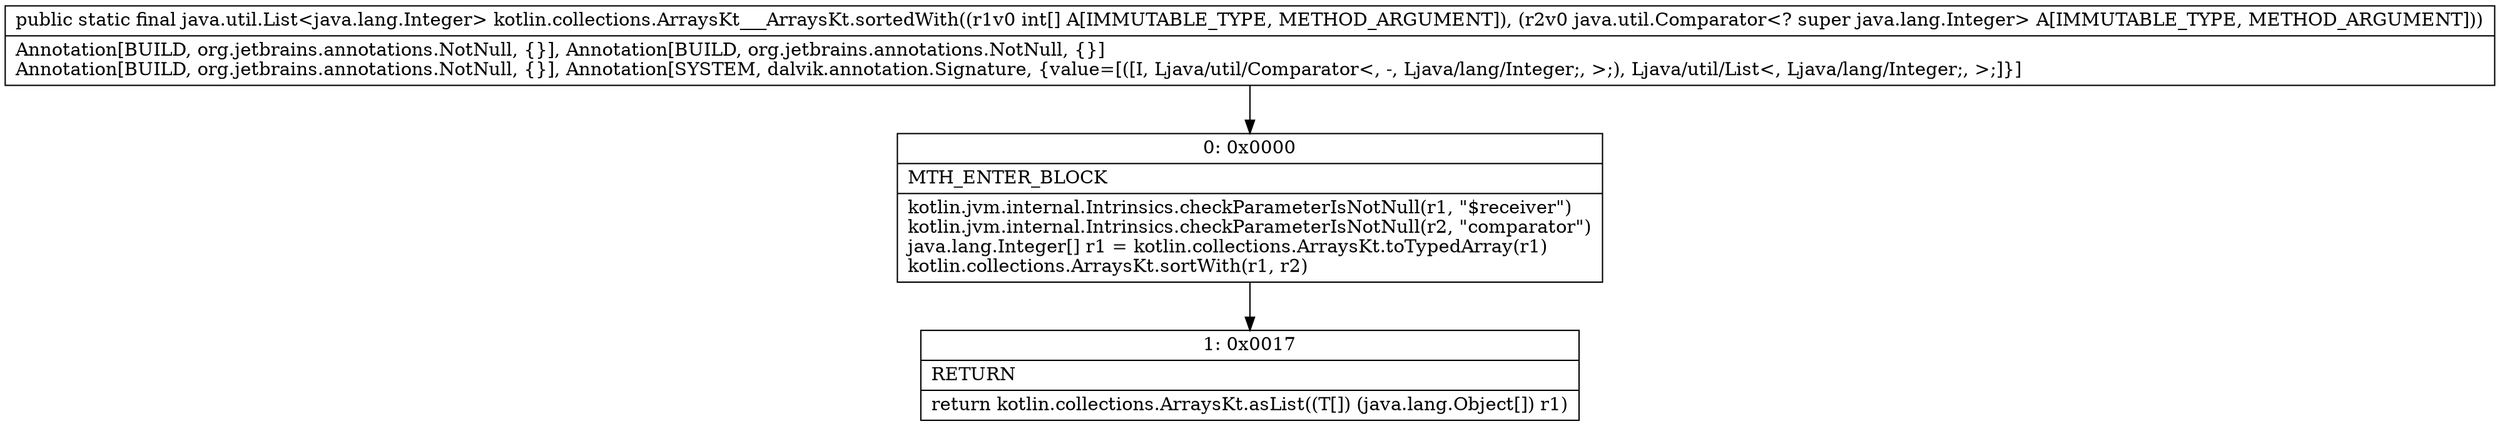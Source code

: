 digraph "CFG forkotlin.collections.ArraysKt___ArraysKt.sortedWith([ILjava\/util\/Comparator;)Ljava\/util\/List;" {
Node_0 [shape=record,label="{0\:\ 0x0000|MTH_ENTER_BLOCK\l|kotlin.jvm.internal.Intrinsics.checkParameterIsNotNull(r1, \"$receiver\")\lkotlin.jvm.internal.Intrinsics.checkParameterIsNotNull(r2, \"comparator\")\ljava.lang.Integer[] r1 = kotlin.collections.ArraysKt.toTypedArray(r1)\lkotlin.collections.ArraysKt.sortWith(r1, r2)\l}"];
Node_1 [shape=record,label="{1\:\ 0x0017|RETURN\l|return kotlin.collections.ArraysKt.asList((T[]) (java.lang.Object[]) r1)\l}"];
MethodNode[shape=record,label="{public static final java.util.List\<java.lang.Integer\> kotlin.collections.ArraysKt___ArraysKt.sortedWith((r1v0 int[] A[IMMUTABLE_TYPE, METHOD_ARGUMENT]), (r2v0 java.util.Comparator\<? super java.lang.Integer\> A[IMMUTABLE_TYPE, METHOD_ARGUMENT]))  | Annotation[BUILD, org.jetbrains.annotations.NotNull, \{\}], Annotation[BUILD, org.jetbrains.annotations.NotNull, \{\}]\lAnnotation[BUILD, org.jetbrains.annotations.NotNull, \{\}], Annotation[SYSTEM, dalvik.annotation.Signature, \{value=[([I, Ljava\/util\/Comparator\<, \-, Ljava\/lang\/Integer;, \>;), Ljava\/util\/List\<, Ljava\/lang\/Integer;, \>;]\}]\l}"];
MethodNode -> Node_0;
Node_0 -> Node_1;
}

